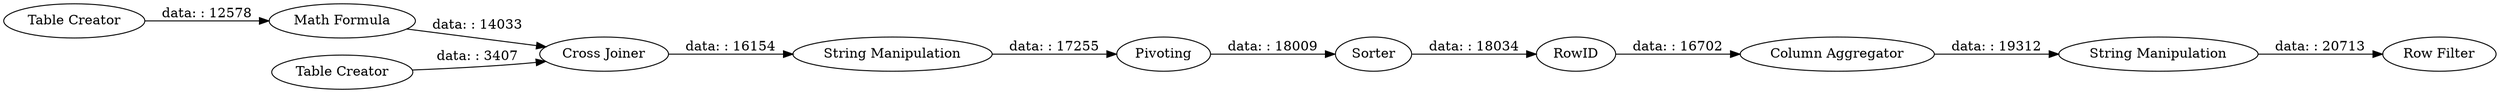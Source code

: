 digraph {
	"-1203153016428898558_1" [label="Table Creator"]
	"-1203153016428898558_1678" [label="Column Aggregator"]
	"-1203153016428898558_1680" [label="Row Filter"]
	"-1203153016428898558_1677" [label=RowID]
	"-1203153016428898558_1676" [label=Pivoting]
	"-1203153016428898558_6" [label="Cross Joiner"]
	"-1203153016428898558_286" [label="String Manipulation"]
	"-1203153016428898558_1679" [label="String Manipulation"]
	"-1203153016428898558_1682" [label=Sorter]
	"-1203153016428898558_2" [label="Table Creator"]
	"-1203153016428898558_1681" [label="Math Formula"]
	"-1203153016428898558_1678" -> "-1203153016428898558_1679" [label="data: : 19312"]
	"-1203153016428898558_6" -> "-1203153016428898558_286" [label="data: : 16154"]
	"-1203153016428898558_1677" -> "-1203153016428898558_1678" [label="data: : 16702"]
	"-1203153016428898558_2" -> "-1203153016428898558_6" [label="data: : 3407"]
	"-1203153016428898558_1682" -> "-1203153016428898558_1677" [label="data: : 18034"]
	"-1203153016428898558_1679" -> "-1203153016428898558_1680" [label="data: : 20713"]
	"-1203153016428898558_1681" -> "-1203153016428898558_6" [label="data: : 14033"]
	"-1203153016428898558_286" -> "-1203153016428898558_1676" [label="data: : 17255"]
	"-1203153016428898558_1676" -> "-1203153016428898558_1682" [label="data: : 18009"]
	"-1203153016428898558_1" -> "-1203153016428898558_1681" [label="data: : 12578"]
	rankdir=LR
}
